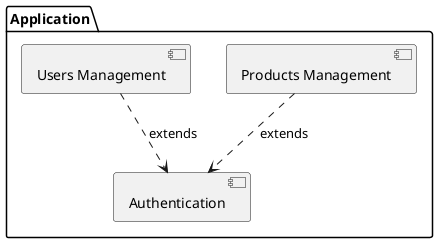 @startuml
'https://plantuml.com/component-diagram

package "Application" {
  [Products Management]
  [Users Management]
  [Authentication]
}

[Products Management] ..> [Authentication] : extends
[Users Management] ..> [Authentication] : extends

@enduml